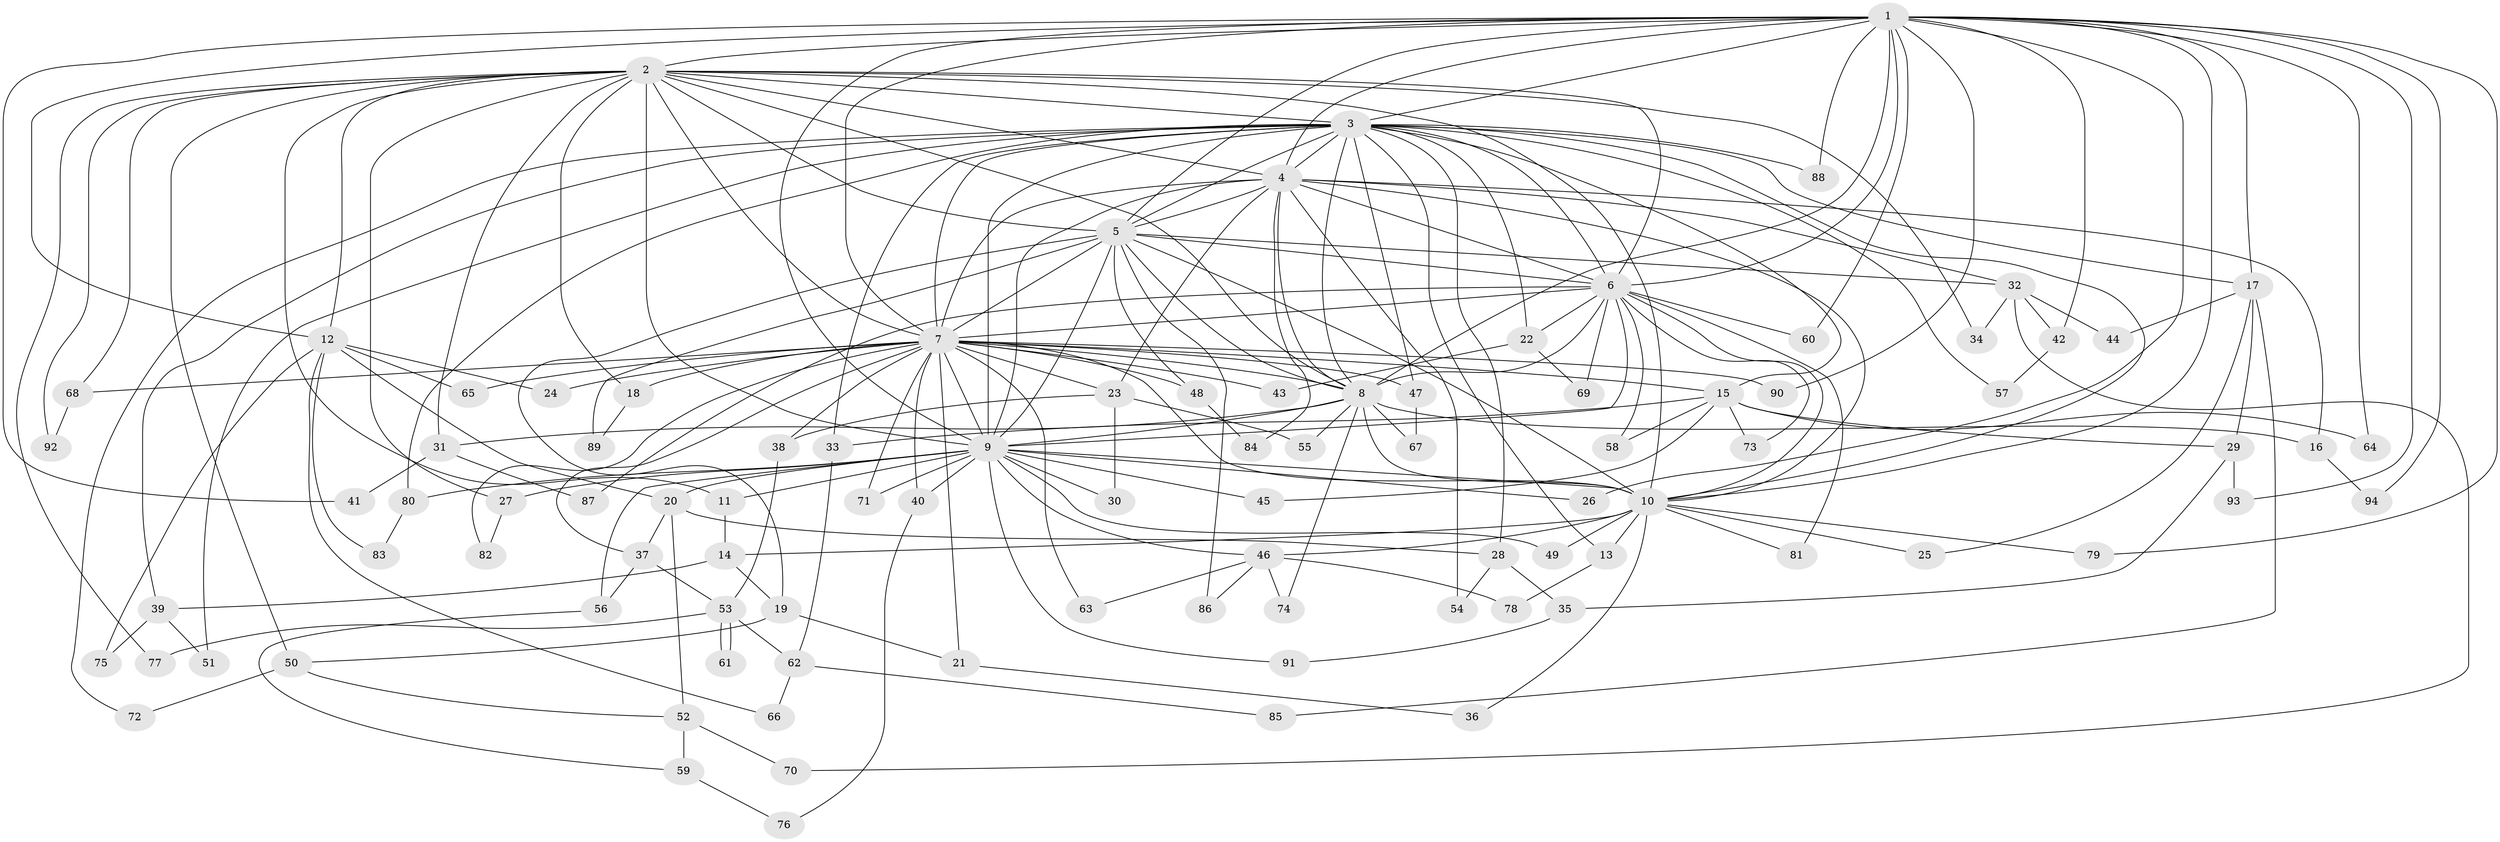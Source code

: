 // coarse degree distribution, {19: 0.029850746268656716, 16: 0.014925373134328358, 22: 0.014925373134328358, 15: 0.029850746268656716, 25: 0.014925373134328358, 14: 0.014925373134328358, 8: 0.014925373134328358, 3: 0.13432835820895522, 4: 0.1044776119402985, 10: 0.014925373134328358, 6: 0.04477611940298507, 2: 0.5074626865671642, 5: 0.04477611940298507, 1: 0.014925373134328358}
// Generated by graph-tools (version 1.1) at 2025/51/02/27/25 19:51:44]
// undirected, 94 vertices, 213 edges
graph export_dot {
graph [start="1"]
  node [color=gray90,style=filled];
  1;
  2;
  3;
  4;
  5;
  6;
  7;
  8;
  9;
  10;
  11;
  12;
  13;
  14;
  15;
  16;
  17;
  18;
  19;
  20;
  21;
  22;
  23;
  24;
  25;
  26;
  27;
  28;
  29;
  30;
  31;
  32;
  33;
  34;
  35;
  36;
  37;
  38;
  39;
  40;
  41;
  42;
  43;
  44;
  45;
  46;
  47;
  48;
  49;
  50;
  51;
  52;
  53;
  54;
  55;
  56;
  57;
  58;
  59;
  60;
  61;
  62;
  63;
  64;
  65;
  66;
  67;
  68;
  69;
  70;
  71;
  72;
  73;
  74;
  75;
  76;
  77;
  78;
  79;
  80;
  81;
  82;
  83;
  84;
  85;
  86;
  87;
  88;
  89;
  90;
  91;
  92;
  93;
  94;
  1 -- 2;
  1 -- 3;
  1 -- 4;
  1 -- 5;
  1 -- 6;
  1 -- 7;
  1 -- 8;
  1 -- 9;
  1 -- 10;
  1 -- 12;
  1 -- 17;
  1 -- 26;
  1 -- 41;
  1 -- 42;
  1 -- 60;
  1 -- 64;
  1 -- 79;
  1 -- 88;
  1 -- 90;
  1 -- 93;
  1 -- 94;
  2 -- 3;
  2 -- 4;
  2 -- 5;
  2 -- 6;
  2 -- 7;
  2 -- 8;
  2 -- 9;
  2 -- 10;
  2 -- 11;
  2 -- 12;
  2 -- 18;
  2 -- 27;
  2 -- 31;
  2 -- 34;
  2 -- 50;
  2 -- 68;
  2 -- 77;
  2 -- 92;
  3 -- 4;
  3 -- 5;
  3 -- 6;
  3 -- 7;
  3 -- 8;
  3 -- 9;
  3 -- 10;
  3 -- 13;
  3 -- 15;
  3 -- 17;
  3 -- 22;
  3 -- 28;
  3 -- 33;
  3 -- 39;
  3 -- 47;
  3 -- 51;
  3 -- 57;
  3 -- 72;
  3 -- 80;
  3 -- 88;
  4 -- 5;
  4 -- 6;
  4 -- 7;
  4 -- 8;
  4 -- 9;
  4 -- 10;
  4 -- 16;
  4 -- 23;
  4 -- 32;
  4 -- 54;
  4 -- 84;
  5 -- 6;
  5 -- 7;
  5 -- 8;
  5 -- 9;
  5 -- 10;
  5 -- 19;
  5 -- 32;
  5 -- 48;
  5 -- 86;
  5 -- 89;
  6 -- 7;
  6 -- 8;
  6 -- 9;
  6 -- 10;
  6 -- 22;
  6 -- 58;
  6 -- 60;
  6 -- 69;
  6 -- 73;
  6 -- 81;
  6 -- 87;
  7 -- 8;
  7 -- 9;
  7 -- 10;
  7 -- 15;
  7 -- 18;
  7 -- 21;
  7 -- 23;
  7 -- 24;
  7 -- 37;
  7 -- 38;
  7 -- 40;
  7 -- 43;
  7 -- 47;
  7 -- 48;
  7 -- 63;
  7 -- 65;
  7 -- 68;
  7 -- 71;
  7 -- 82;
  7 -- 90;
  8 -- 9;
  8 -- 10;
  8 -- 16;
  8 -- 31;
  8 -- 55;
  8 -- 67;
  8 -- 74;
  9 -- 10;
  9 -- 11;
  9 -- 20;
  9 -- 26;
  9 -- 27;
  9 -- 30;
  9 -- 40;
  9 -- 45;
  9 -- 46;
  9 -- 49;
  9 -- 56;
  9 -- 71;
  9 -- 80;
  9 -- 91;
  10 -- 13;
  10 -- 14;
  10 -- 25;
  10 -- 36;
  10 -- 46;
  10 -- 49;
  10 -- 79;
  10 -- 81;
  11 -- 14;
  12 -- 20;
  12 -- 24;
  12 -- 65;
  12 -- 66;
  12 -- 75;
  12 -- 83;
  13 -- 78;
  14 -- 19;
  14 -- 39;
  15 -- 29;
  15 -- 33;
  15 -- 45;
  15 -- 58;
  15 -- 64;
  15 -- 73;
  16 -- 94;
  17 -- 25;
  17 -- 29;
  17 -- 44;
  17 -- 85;
  18 -- 89;
  19 -- 21;
  19 -- 50;
  20 -- 28;
  20 -- 37;
  20 -- 52;
  21 -- 36;
  22 -- 43;
  22 -- 69;
  23 -- 30;
  23 -- 38;
  23 -- 55;
  27 -- 82;
  28 -- 35;
  28 -- 54;
  29 -- 35;
  29 -- 93;
  31 -- 41;
  31 -- 87;
  32 -- 34;
  32 -- 42;
  32 -- 44;
  32 -- 70;
  33 -- 62;
  35 -- 91;
  37 -- 53;
  37 -- 56;
  38 -- 53;
  39 -- 51;
  39 -- 75;
  40 -- 76;
  42 -- 57;
  46 -- 63;
  46 -- 74;
  46 -- 78;
  46 -- 86;
  47 -- 67;
  48 -- 84;
  50 -- 52;
  50 -- 72;
  52 -- 59;
  52 -- 70;
  53 -- 61;
  53 -- 61;
  53 -- 62;
  53 -- 77;
  56 -- 59;
  59 -- 76;
  62 -- 66;
  62 -- 85;
  68 -- 92;
  80 -- 83;
}
